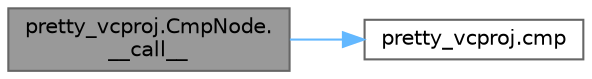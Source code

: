 digraph "pretty_vcproj.CmpNode.__call__"
{
 // LATEX_PDF_SIZE
  bgcolor="transparent";
  edge [fontname=Helvetica,fontsize=10,labelfontname=Helvetica,labelfontsize=10];
  node [fontname=Helvetica,fontsize=10,shape=box,height=0.2,width=0.4];
  rankdir="LR";
  Node1 [id="Node000001",label="pretty_vcproj.CmpNode.\l__call__",height=0.2,width=0.4,color="gray40", fillcolor="grey60", style="filled", fontcolor="black",tooltip=" "];
  Node1 -> Node2 [id="edge2_Node000001_Node000002",color="steelblue1",style="solid",tooltip=" "];
  Node2 [id="Node000002",label="pretty_vcproj.cmp",height=0.2,width=0.4,color="grey40", fillcolor="white", style="filled",URL="$namespacepretty__vcproj.html#aa36a1e65b891166d34dc867ea26cacb2",tooltip=" "];
}
